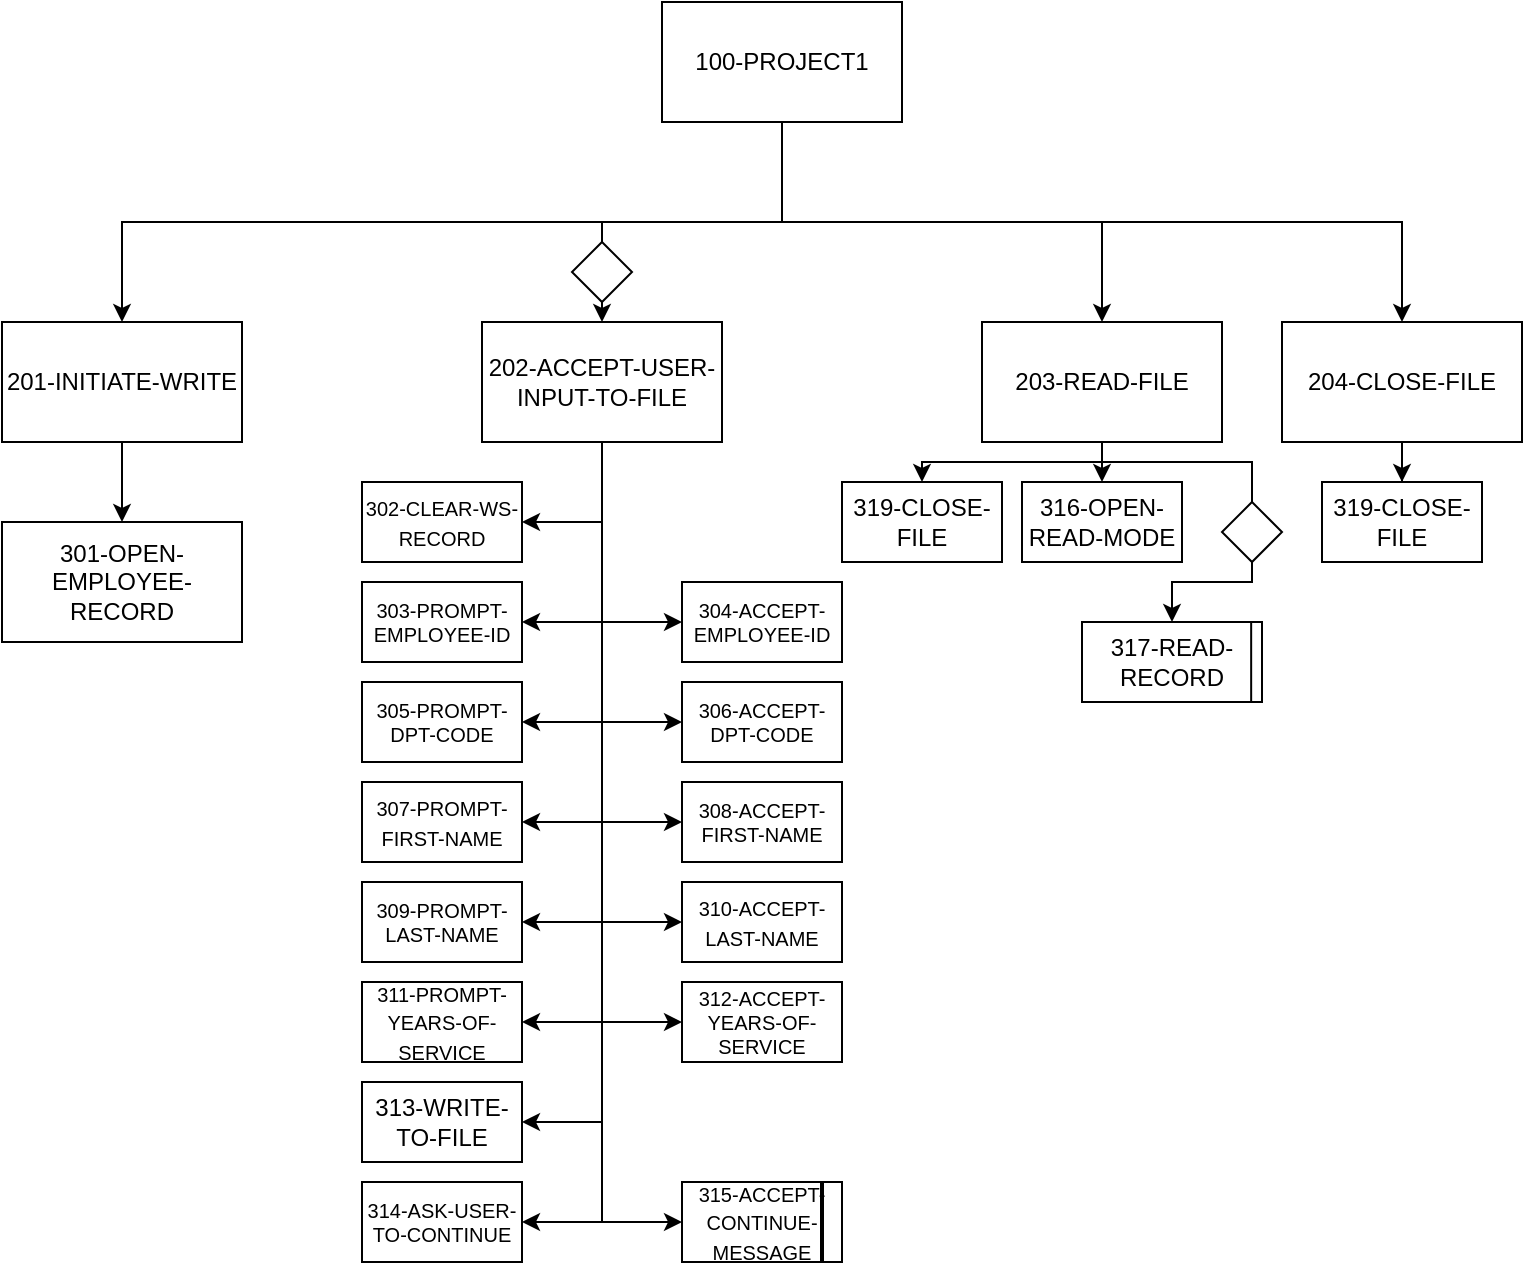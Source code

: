 <mxfile>
    <diagram name="Page-1" id="XrtXCUedXIP9A3AyOKXX">
        <mxGraphModel dx="382" dy="323" grid="1" gridSize="10" guides="1" tooltips="1" connect="1" arrows="1" fold="1" page="1" pageScale="1" pageWidth="850" pageHeight="1100" math="0" shadow="0">
            <root>
                <mxCell id="0"/>
                <mxCell id="1" parent="0"/>
                <mxCell id="_I_wczzqERW5QcDv1Pkj-52" style="edgeStyle=orthogonalEdgeStyle;rounded=0;orthogonalLoop=1;jettySize=auto;html=1;" parent="1" source="_I_wczzqERW5QcDv1Pkj-1" target="_I_wczzqERW5QcDv1Pkj-5" edge="1">
                    <mxGeometry relative="1" as="geometry"/>
                </mxCell>
                <mxCell id="-cnJ-NVP_O2JqnBUzbHF-6" style="edgeStyle=orthogonalEdgeStyle;rounded=0;orthogonalLoop=1;jettySize=auto;html=1;" parent="1" source="_I_wczzqERW5QcDv1Pkj-1" target="_I_wczzqERW5QcDv1Pkj-7" edge="1">
                    <mxGeometry relative="1" as="geometry">
                        <Array as="points">
                            <mxPoint x="440" y="190"/>
                            <mxPoint x="600" y="190"/>
                        </Array>
                    </mxGeometry>
                </mxCell>
                <mxCell id="-cnJ-NVP_O2JqnBUzbHF-8" style="edgeStyle=orthogonalEdgeStyle;rounded=0;orthogonalLoop=1;jettySize=auto;html=1;" parent="1" source="_I_wczzqERW5QcDv1Pkj-1" target="-cnJ-NVP_O2JqnBUzbHF-7" edge="1">
                    <mxGeometry relative="1" as="geometry">
                        <Array as="points">
                            <mxPoint x="440" y="190"/>
                            <mxPoint x="750" y="190"/>
                        </Array>
                    </mxGeometry>
                </mxCell>
                <mxCell id="-cnJ-NVP_O2JqnBUzbHF-10" style="edgeStyle=orthogonalEdgeStyle;rounded=0;orthogonalLoop=1;jettySize=auto;html=1;entryX=0.5;entryY=0;entryDx=0;entryDy=0;" parent="1" source="_I_wczzqERW5QcDv1Pkj-1" target="_I_wczzqERW5QcDv1Pkj-3" edge="1">
                    <mxGeometry relative="1" as="geometry">
                        <Array as="points">
                            <mxPoint x="440" y="190"/>
                            <mxPoint x="110" y="190"/>
                        </Array>
                    </mxGeometry>
                </mxCell>
                <mxCell id="_I_wczzqERW5QcDv1Pkj-1" value="100-PROJECT1" style="whiteSpace=wrap;html=1;" parent="1" vertex="1">
                    <mxGeometry x="380" y="80" width="120" height="60" as="geometry"/>
                </mxCell>
                <mxCell id="_I_wczzqERW5QcDv1Pkj-55" value="" style="edgeStyle=orthogonalEdgeStyle;rounded=0;orthogonalLoop=1;jettySize=auto;html=1;" parent="1" source="_I_wczzqERW5QcDv1Pkj-3" target="_I_wczzqERW5QcDv1Pkj-54" edge="1">
                    <mxGeometry relative="1" as="geometry"/>
                </mxCell>
                <mxCell id="_I_wczzqERW5QcDv1Pkj-3" value="201-INITIATE-WRITE" style="whiteSpace=wrap;html=1;" parent="1" vertex="1">
                    <mxGeometry x="50" y="240" width="120" height="60" as="geometry"/>
                </mxCell>
                <mxCell id="_I_wczzqERW5QcDv1Pkj-44" style="edgeStyle=orthogonalEdgeStyle;rounded=0;orthogonalLoop=1;jettySize=auto;html=1;entryX=1;entryY=0.5;entryDx=0;entryDy=0;" parent="1" source="_I_wczzqERW5QcDv1Pkj-5" target="_I_wczzqERW5QcDv1Pkj-13" edge="1">
                    <mxGeometry relative="1" as="geometry"/>
                </mxCell>
                <mxCell id="_I_wczzqERW5QcDv1Pkj-45" style="edgeStyle=orthogonalEdgeStyle;rounded=0;orthogonalLoop=1;jettySize=auto;html=1;entryX=0;entryY=0.5;entryDx=0;entryDy=0;" parent="1" source="_I_wczzqERW5QcDv1Pkj-5" target="_I_wczzqERW5QcDv1Pkj-15" edge="1">
                    <mxGeometry relative="1" as="geometry"/>
                </mxCell>
                <mxCell id="_I_wczzqERW5QcDv1Pkj-46" style="edgeStyle=orthogonalEdgeStyle;rounded=0;orthogonalLoop=1;jettySize=auto;html=1;entryX=1;entryY=0.5;entryDx=0;entryDy=0;" parent="1" source="_I_wczzqERW5QcDv1Pkj-5" target="_I_wczzqERW5QcDv1Pkj-17" edge="1">
                    <mxGeometry relative="1" as="geometry"/>
                </mxCell>
                <mxCell id="_I_wczzqERW5QcDv1Pkj-47" style="edgeStyle=orthogonalEdgeStyle;rounded=0;orthogonalLoop=1;jettySize=auto;html=1;entryX=0;entryY=0.5;entryDx=0;entryDy=0;" parent="1" source="_I_wczzqERW5QcDv1Pkj-5" target="_I_wczzqERW5QcDv1Pkj-27" edge="1">
                    <mxGeometry relative="1" as="geometry"/>
                </mxCell>
                <mxCell id="_I_wczzqERW5QcDv1Pkj-48" style="edgeStyle=orthogonalEdgeStyle;rounded=0;orthogonalLoop=1;jettySize=auto;html=1;entryX=1;entryY=0.5;entryDx=0;entryDy=0;" parent="1" source="_I_wczzqERW5QcDv1Pkj-5" target="_I_wczzqERW5QcDv1Pkj-25" edge="1">
                    <mxGeometry relative="1" as="geometry"/>
                </mxCell>
                <mxCell id="_I_wczzqERW5QcDv1Pkj-49" style="edgeStyle=orthogonalEdgeStyle;rounded=0;orthogonalLoop=1;jettySize=auto;html=1;entryX=0;entryY=0.5;entryDx=0;entryDy=0;" parent="1" source="_I_wczzqERW5QcDv1Pkj-5" target="_I_wczzqERW5QcDv1Pkj-31" edge="1">
                    <mxGeometry relative="1" as="geometry"/>
                </mxCell>
                <mxCell id="_I_wczzqERW5QcDv1Pkj-50" style="edgeStyle=orthogonalEdgeStyle;rounded=0;orthogonalLoop=1;jettySize=auto;html=1;entryX=1;entryY=0.5;entryDx=0;entryDy=0;" parent="1" source="_I_wczzqERW5QcDv1Pkj-5" target="_I_wczzqERW5QcDv1Pkj-32" edge="1">
                    <mxGeometry relative="1" as="geometry"/>
                </mxCell>
                <mxCell id="_I_wczzqERW5QcDv1Pkj-51" style="edgeStyle=orthogonalEdgeStyle;rounded=0;orthogonalLoop=1;jettySize=auto;html=1;entryX=1;entryY=0.5;entryDx=0;entryDy=0;" parent="1" source="_I_wczzqERW5QcDv1Pkj-5" target="_I_wczzqERW5QcDv1Pkj-33" edge="1">
                    <mxGeometry relative="1" as="geometry">
                        <Array as="points">
                            <mxPoint x="350" y="590"/>
                        </Array>
                    </mxGeometry>
                </mxCell>
                <mxCell id="_I_wczzqERW5QcDv1Pkj-64" style="edgeStyle=orthogonalEdgeStyle;rounded=0;orthogonalLoop=1;jettySize=auto;html=1;entryX=1;entryY=0.5;entryDx=0;entryDy=0;" parent="1" source="_I_wczzqERW5QcDv1Pkj-5" target="_I_wczzqERW5QcDv1Pkj-41" edge="1">
                    <mxGeometry relative="1" as="geometry"/>
                </mxCell>
                <mxCell id="_I_wczzqERW5QcDv1Pkj-66" style="edgeStyle=orthogonalEdgeStyle;rounded=0;orthogonalLoop=1;jettySize=auto;html=1;entryX=0;entryY=0.5;entryDx=0;entryDy=0;" parent="1" source="_I_wczzqERW5QcDv1Pkj-5" target="_I_wczzqERW5QcDv1Pkj-65" edge="1">
                    <mxGeometry relative="1" as="geometry"/>
                </mxCell>
                <mxCell id="_I_wczzqERW5QcDv1Pkj-71" style="edgeStyle=orthogonalEdgeStyle;rounded=0;orthogonalLoop=1;jettySize=auto;html=1;entryX=1;entryY=0.5;entryDx=0;entryDy=0;" parent="1" source="_I_wczzqERW5QcDv1Pkj-5" target="_I_wczzqERW5QcDv1Pkj-70" edge="1">
                    <mxGeometry relative="1" as="geometry"/>
                </mxCell>
                <mxCell id="_I_wczzqERW5QcDv1Pkj-73" style="edgeStyle=orthogonalEdgeStyle;rounded=0;orthogonalLoop=1;jettySize=auto;html=1;entryX=1;entryY=0.5;entryDx=0;entryDy=0;" parent="1" source="_I_wczzqERW5QcDv1Pkj-5" target="_I_wczzqERW5QcDv1Pkj-72" edge="1">
                    <mxGeometry relative="1" as="geometry"/>
                </mxCell>
                <mxCell id="-cnJ-NVP_O2JqnBUzbHF-20" style="edgeStyle=orthogonalEdgeStyle;rounded=0;orthogonalLoop=1;jettySize=auto;html=1;entryX=0;entryY=0.5;entryDx=0;entryDy=0;" parent="1" source="_I_wczzqERW5QcDv1Pkj-5" target="-cnJ-NVP_O2JqnBUzbHF-19" edge="1">
                    <mxGeometry relative="1" as="geometry"/>
                </mxCell>
                <mxCell id="-cnJ-NVP_O2JqnBUzbHF-22" style="edgeStyle=orthogonalEdgeStyle;rounded=0;orthogonalLoop=1;jettySize=auto;html=1;entryX=0;entryY=0.5;entryDx=0;entryDy=0;" parent="1" source="_I_wczzqERW5QcDv1Pkj-5" target="-cnJ-NVP_O2JqnBUzbHF-21" edge="1">
                    <mxGeometry relative="1" as="geometry"/>
                </mxCell>
                <mxCell id="_I_wczzqERW5QcDv1Pkj-5" value="202-ACCEPT-USER-INPUT-TO-FILE" style="whiteSpace=wrap;html=1;" parent="1" vertex="1">
                    <mxGeometry x="290" y="240" width="120" height="60" as="geometry"/>
                </mxCell>
                <mxCell id="-cnJ-NVP_O2JqnBUzbHF-15" style="edgeStyle=orthogonalEdgeStyle;rounded=0;orthogonalLoop=1;jettySize=auto;html=1;entryX=0.5;entryY=0;entryDx=0;entryDy=0;" parent="1" source="_I_wczzqERW5QcDv1Pkj-7" target="-cnJ-NVP_O2JqnBUzbHF-9" edge="1">
                    <mxGeometry relative="1" as="geometry">
                        <Array as="points">
                            <mxPoint x="600" y="310"/>
                            <mxPoint x="510" y="310"/>
                        </Array>
                    </mxGeometry>
                </mxCell>
                <mxCell id="-cnJ-NVP_O2JqnBUzbHF-16" style="edgeStyle=orthogonalEdgeStyle;rounded=0;orthogonalLoop=1;jettySize=auto;html=1;entryX=0.5;entryY=0;entryDx=0;entryDy=0;" parent="1" source="_I_wczzqERW5QcDv1Pkj-7" target="-cnJ-NVP_O2JqnBUzbHF-14" edge="1">
                    <mxGeometry relative="1" as="geometry">
                        <Array as="points">
                            <mxPoint x="600" y="310"/>
                            <mxPoint x="600" y="310"/>
                        </Array>
                    </mxGeometry>
                </mxCell>
                <mxCell id="-cnJ-NVP_O2JqnBUzbHF-17" style="edgeStyle=orthogonalEdgeStyle;rounded=0;orthogonalLoop=1;jettySize=auto;html=1;entryX=0.5;entryY=0;entryDx=0;entryDy=0;startArrow=none;" parent="1" source="3" target="-cnJ-NVP_O2JqnBUzbHF-18" edge="1">
                    <mxGeometry relative="1" as="geometry">
                        <mxPoint x="600" y="400" as="targetPoint"/>
                        <Array as="points">
                            <mxPoint x="675" y="370"/>
                            <mxPoint x="635" y="370"/>
                        </Array>
                    </mxGeometry>
                </mxCell>
                <mxCell id="_I_wczzqERW5QcDv1Pkj-7" value="203-READ-FILE" style="whiteSpace=wrap;html=1;" parent="1" vertex="1">
                    <mxGeometry x="540" y="240" width="120" height="60" as="geometry"/>
                </mxCell>
                <mxCell id="_I_wczzqERW5QcDv1Pkj-10" value="" style="edgeStyle=orthogonalEdgeStyle;rounded=0;orthogonalLoop=1;jettySize=auto;html=1;shape=link;strokeColor=none;width=101;" parent="1" source="_I_wczzqERW5QcDv1Pkj-1" edge="1">
                    <mxGeometry relative="1" as="geometry">
                        <mxPoint x="440" y="140" as="sourcePoint"/>
                        <mxPoint x="490" y="180" as="targetPoint"/>
                    </mxGeometry>
                </mxCell>
                <mxCell id="_I_wczzqERW5QcDv1Pkj-13" value="303-PROMPT-EMPLOYEE-ID" style="whiteSpace=wrap;html=1;fontSize=10;" parent="1" vertex="1">
                    <mxGeometry x="230" y="370" width="80" height="40" as="geometry"/>
                </mxCell>
                <mxCell id="_I_wczzqERW5QcDv1Pkj-15" value="304-ACCEPT-EMPLOYEE-ID" style="whiteSpace=wrap;html=1;fontSize=10;" parent="1" vertex="1">
                    <mxGeometry x="390" y="370" width="80" height="40" as="geometry"/>
                </mxCell>
                <mxCell id="_I_wczzqERW5QcDv1Pkj-17" value="305-PROMPT-DPT-CODE" style="whiteSpace=wrap;html=1;fontSize=10;" parent="1" vertex="1">
                    <mxGeometry x="230" y="420" width="80" height="40" as="geometry"/>
                </mxCell>
                <mxCell id="_I_wczzqERW5QcDv1Pkj-25" value="309-PROMPT-LAST-NAME" style="whiteSpace=wrap;html=1;fontSize=10;" parent="1" vertex="1">
                    <mxGeometry x="230" y="520" width="80" height="40" as="geometry"/>
                </mxCell>
                <mxCell id="_I_wczzqERW5QcDv1Pkj-27" value="306-ACCEPT-DPT-CODE" style="whiteSpace=wrap;html=1;fontSize=10;" parent="1" vertex="1">
                    <mxGeometry x="390" y="420" width="80" height="40" as="geometry"/>
                </mxCell>
                <mxCell id="_I_wczzqERW5QcDv1Pkj-31" value="&lt;font size=&quot;1&quot;&gt;310-ACCEPT-LAST-NAME&lt;/font&gt;" style="whiteSpace=wrap;html=1;" parent="1" vertex="1">
                    <mxGeometry x="390" y="520" width="80" height="40" as="geometry"/>
                </mxCell>
                <mxCell id="_I_wczzqERW5QcDv1Pkj-32" value="&lt;font style=&quot;font-size: 10px;&quot;&gt;307-PROMPT-FIRST-NAME&lt;/font&gt;" style="whiteSpace=wrap;html=1;" parent="1" vertex="1">
                    <mxGeometry x="230" y="470" width="80" height="40" as="geometry"/>
                </mxCell>
                <mxCell id="_I_wczzqERW5QcDv1Pkj-33" value="&lt;font style=&quot;font-size: 10px;&quot;&gt;311-PROMPT-YEARS-OF-SERVICE&lt;/font&gt;" style="whiteSpace=wrap;html=1;" parent="1" vertex="1">
                    <mxGeometry x="230" y="570" width="80" height="40" as="geometry"/>
                </mxCell>
                <mxCell id="_I_wczzqERW5QcDv1Pkj-41" value="314-ASK-USER-TO-CONTINUE" style="whiteSpace=wrap;html=1;fontSize=10;" parent="1" vertex="1">
                    <mxGeometry x="230" y="670" width="80" height="40" as="geometry"/>
                </mxCell>
                <mxCell id="_I_wczzqERW5QcDv1Pkj-53" value="" style="rhombus;whiteSpace=wrap;html=1;" parent="1" vertex="1">
                    <mxGeometry x="335" y="200" width="30" height="30" as="geometry"/>
                </mxCell>
                <mxCell id="_I_wczzqERW5QcDv1Pkj-54" value="301-OPEN-EMPLOYEE-RECORD" style="whiteSpace=wrap;html=1;" parent="1" vertex="1">
                    <mxGeometry x="50" y="340" width="120" height="60" as="geometry"/>
                </mxCell>
                <mxCell id="_I_wczzqERW5QcDv1Pkj-65" value="&lt;font style=&quot;font-size: 10px;&quot;&gt;315-ACCEPT-CONTINUE-MESSAGE&lt;/font&gt;" style="whiteSpace=wrap;html=1;" parent="1" vertex="1">
                    <mxGeometry x="390" y="670" width="80" height="40" as="geometry"/>
                </mxCell>
                <mxCell id="_I_wczzqERW5QcDv1Pkj-69" value="" style="edgeStyle=none;orthogonalLoop=1;jettySize=auto;html=1;rounded=0;exitX=0.875;exitY=0;exitDx=0;exitDy=0;exitPerimeter=0;entryX=0.875;entryY=1;entryDx=0;entryDy=0;entryPerimeter=0;endArrow=none;endFill=0;strokeWidth=2;" parent="1" source="_I_wczzqERW5QcDv1Pkj-65" target="_I_wczzqERW5QcDv1Pkj-65" edge="1">
                    <mxGeometry width="100" relative="1" as="geometry">
                        <mxPoint x="480" y="650" as="sourcePoint"/>
                        <mxPoint x="620" y="620" as="targetPoint"/>
                        <Array as="points"/>
                    </mxGeometry>
                </mxCell>
                <mxCell id="_I_wczzqERW5QcDv1Pkj-70" value="313-WRITE-TO-FILE" style="whiteSpace=wrap;html=1;" parent="1" vertex="1">
                    <mxGeometry x="230" y="620" width="80" height="40" as="geometry"/>
                </mxCell>
                <mxCell id="_I_wczzqERW5QcDv1Pkj-72" value="&lt;font style=&quot;font-size: 10px;&quot;&gt;302-CLEAR-WS-RECORD&lt;/font&gt;" style="whiteSpace=wrap;html=1;" parent="1" vertex="1">
                    <mxGeometry x="230" y="320" width="80" height="40" as="geometry"/>
                </mxCell>
                <mxCell id="-cnJ-NVP_O2JqnBUzbHF-13" style="edgeStyle=orthogonalEdgeStyle;rounded=0;orthogonalLoop=1;jettySize=auto;html=1;" parent="1" source="-cnJ-NVP_O2JqnBUzbHF-7" target="-cnJ-NVP_O2JqnBUzbHF-12" edge="1">
                    <mxGeometry relative="1" as="geometry"/>
                </mxCell>
                <mxCell id="-cnJ-NVP_O2JqnBUzbHF-7" value="204-CLOSE-FILE" style="whiteSpace=wrap;html=1;" parent="1" vertex="1">
                    <mxGeometry x="690" y="240" width="120" height="60" as="geometry"/>
                </mxCell>
                <mxCell id="-cnJ-NVP_O2JqnBUzbHF-9" value="319-CLOSE-FILE" style="whiteSpace=wrap;html=1;" parent="1" vertex="1">
                    <mxGeometry x="470" y="320" width="80" height="40" as="geometry"/>
                </mxCell>
                <mxCell id="-cnJ-NVP_O2JqnBUzbHF-12" value="319-CLOSE-FILE" style="whiteSpace=wrap;html=1;" parent="1" vertex="1">
                    <mxGeometry x="710" y="320" width="80" height="40" as="geometry"/>
                </mxCell>
                <mxCell id="-cnJ-NVP_O2JqnBUzbHF-14" value="316-OPEN-READ-MODE" style="whiteSpace=wrap;html=1;" parent="1" vertex="1">
                    <mxGeometry x="560" y="320" width="80" height="40" as="geometry"/>
                </mxCell>
                <mxCell id="-cnJ-NVP_O2JqnBUzbHF-18" value="317-READ-RECORD" style="whiteSpace=wrap;html=1;" parent="1" vertex="1">
                    <mxGeometry x="590" y="390" width="90" height="40" as="geometry"/>
                </mxCell>
                <mxCell id="-cnJ-NVP_O2JqnBUzbHF-19" value="308-ACCEPT-FIRST-NAME" style="whiteSpace=wrap;html=1;fontSize=10;" parent="1" vertex="1">
                    <mxGeometry x="390" y="470" width="80" height="40" as="geometry"/>
                </mxCell>
                <mxCell id="-cnJ-NVP_O2JqnBUzbHF-21" value="312-ACCEPT-YEARS-OF-SERVICE" style="whiteSpace=wrap;html=1;fontSize=10;" parent="1" vertex="1">
                    <mxGeometry x="390" y="570" width="80" height="40" as="geometry"/>
                </mxCell>
                <mxCell id="4" value="" style="edgeStyle=orthogonalEdgeStyle;rounded=0;orthogonalLoop=1;jettySize=auto;html=1;entryX=0.5;entryY=0;entryDx=0;entryDy=0;endArrow=none;" edge="1" parent="1" source="_I_wczzqERW5QcDv1Pkj-7" target="3">
                    <mxGeometry relative="1" as="geometry">
                        <mxPoint x="600" y="400" as="targetPoint"/>
                        <Array as="points">
                            <mxPoint x="600" y="310"/>
                            <mxPoint x="675" y="310"/>
                        </Array>
                        <mxPoint x="600" y="300" as="sourcePoint"/>
                    </mxGeometry>
                </mxCell>
                <mxCell id="3" value="" style="rhombus;whiteSpace=wrap;html=1;" vertex="1" parent="1">
                    <mxGeometry x="660" y="330" width="30" height="30" as="geometry"/>
                </mxCell>
                <mxCell id="5" value="" style="endArrow=none;html=1;" edge="1" parent="1">
                    <mxGeometry width="50" height="50" relative="1" as="geometry">
                        <mxPoint x="674.58" y="430" as="sourcePoint"/>
                        <mxPoint x="674.58" y="390" as="targetPoint"/>
                    </mxGeometry>
                </mxCell>
            </root>
        </mxGraphModel>
    </diagram>
</mxfile>
